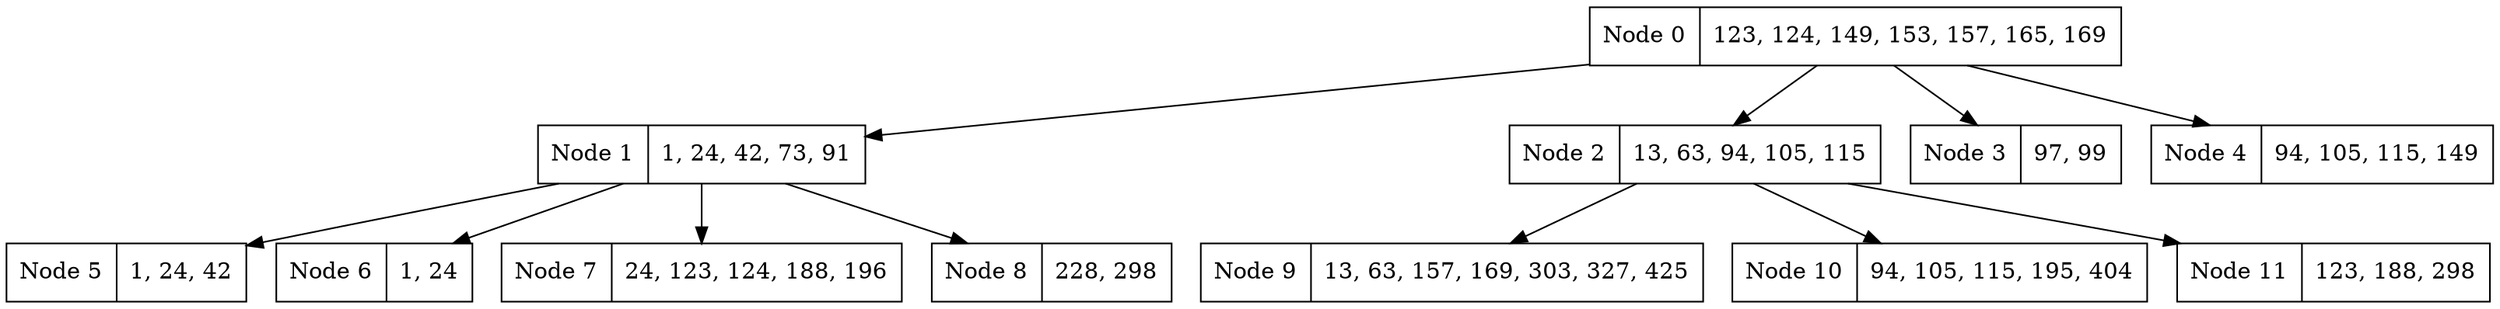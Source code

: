 digraph H {
"0" [
  label = "Node 0 | 123, 124, 149, 153, 157, 165, 169 "
  shape="record"
];
"0" -> "1"
"1" [
  label = "Node 1 | 1, 24, 42, 73, 91 "
  shape="record"
];
"1" -> "5"
"5" [
  label = "Node 5 | 1, 24, 42 "
  shape="record"
];
"1" -> "6"
"6" [
  label = "Node 6 | 1, 24 "
  shape="record"
];
"1" -> "7"
"7" [
  label = "Node 7 | 24, 123, 124, 188, 196 "
  shape="record"
];
"1" -> "8"
"8" [
  label = "Node 8 | 228, 298 "
  shape="record"
];
"0" -> "2"
"2" [
  label = "Node 2 | 13, 63, 94, 105, 115 "
  shape="record"
];
"2" -> "9"
"9" [
  label = "Node 9 | 13, 63, 157, 169, 303, 327, 425 "
  shape="record"
];
"2" -> "10"
"10" [
  label = "Node 10 | 94, 105, 115, 195, 404 "
  shape="record"
];
"2" -> "11"
"11" [
  label = "Node 11 | 123, 188, 298 "
  shape="record"
];
"0" -> "3"
"3" [
  label = "Node 3 | 97, 99 "
  shape="record"
];
"0" -> "4"
"4" [
  label = "Node 4 | 94, 105, 115, 149 "
  shape="record"
];
}
